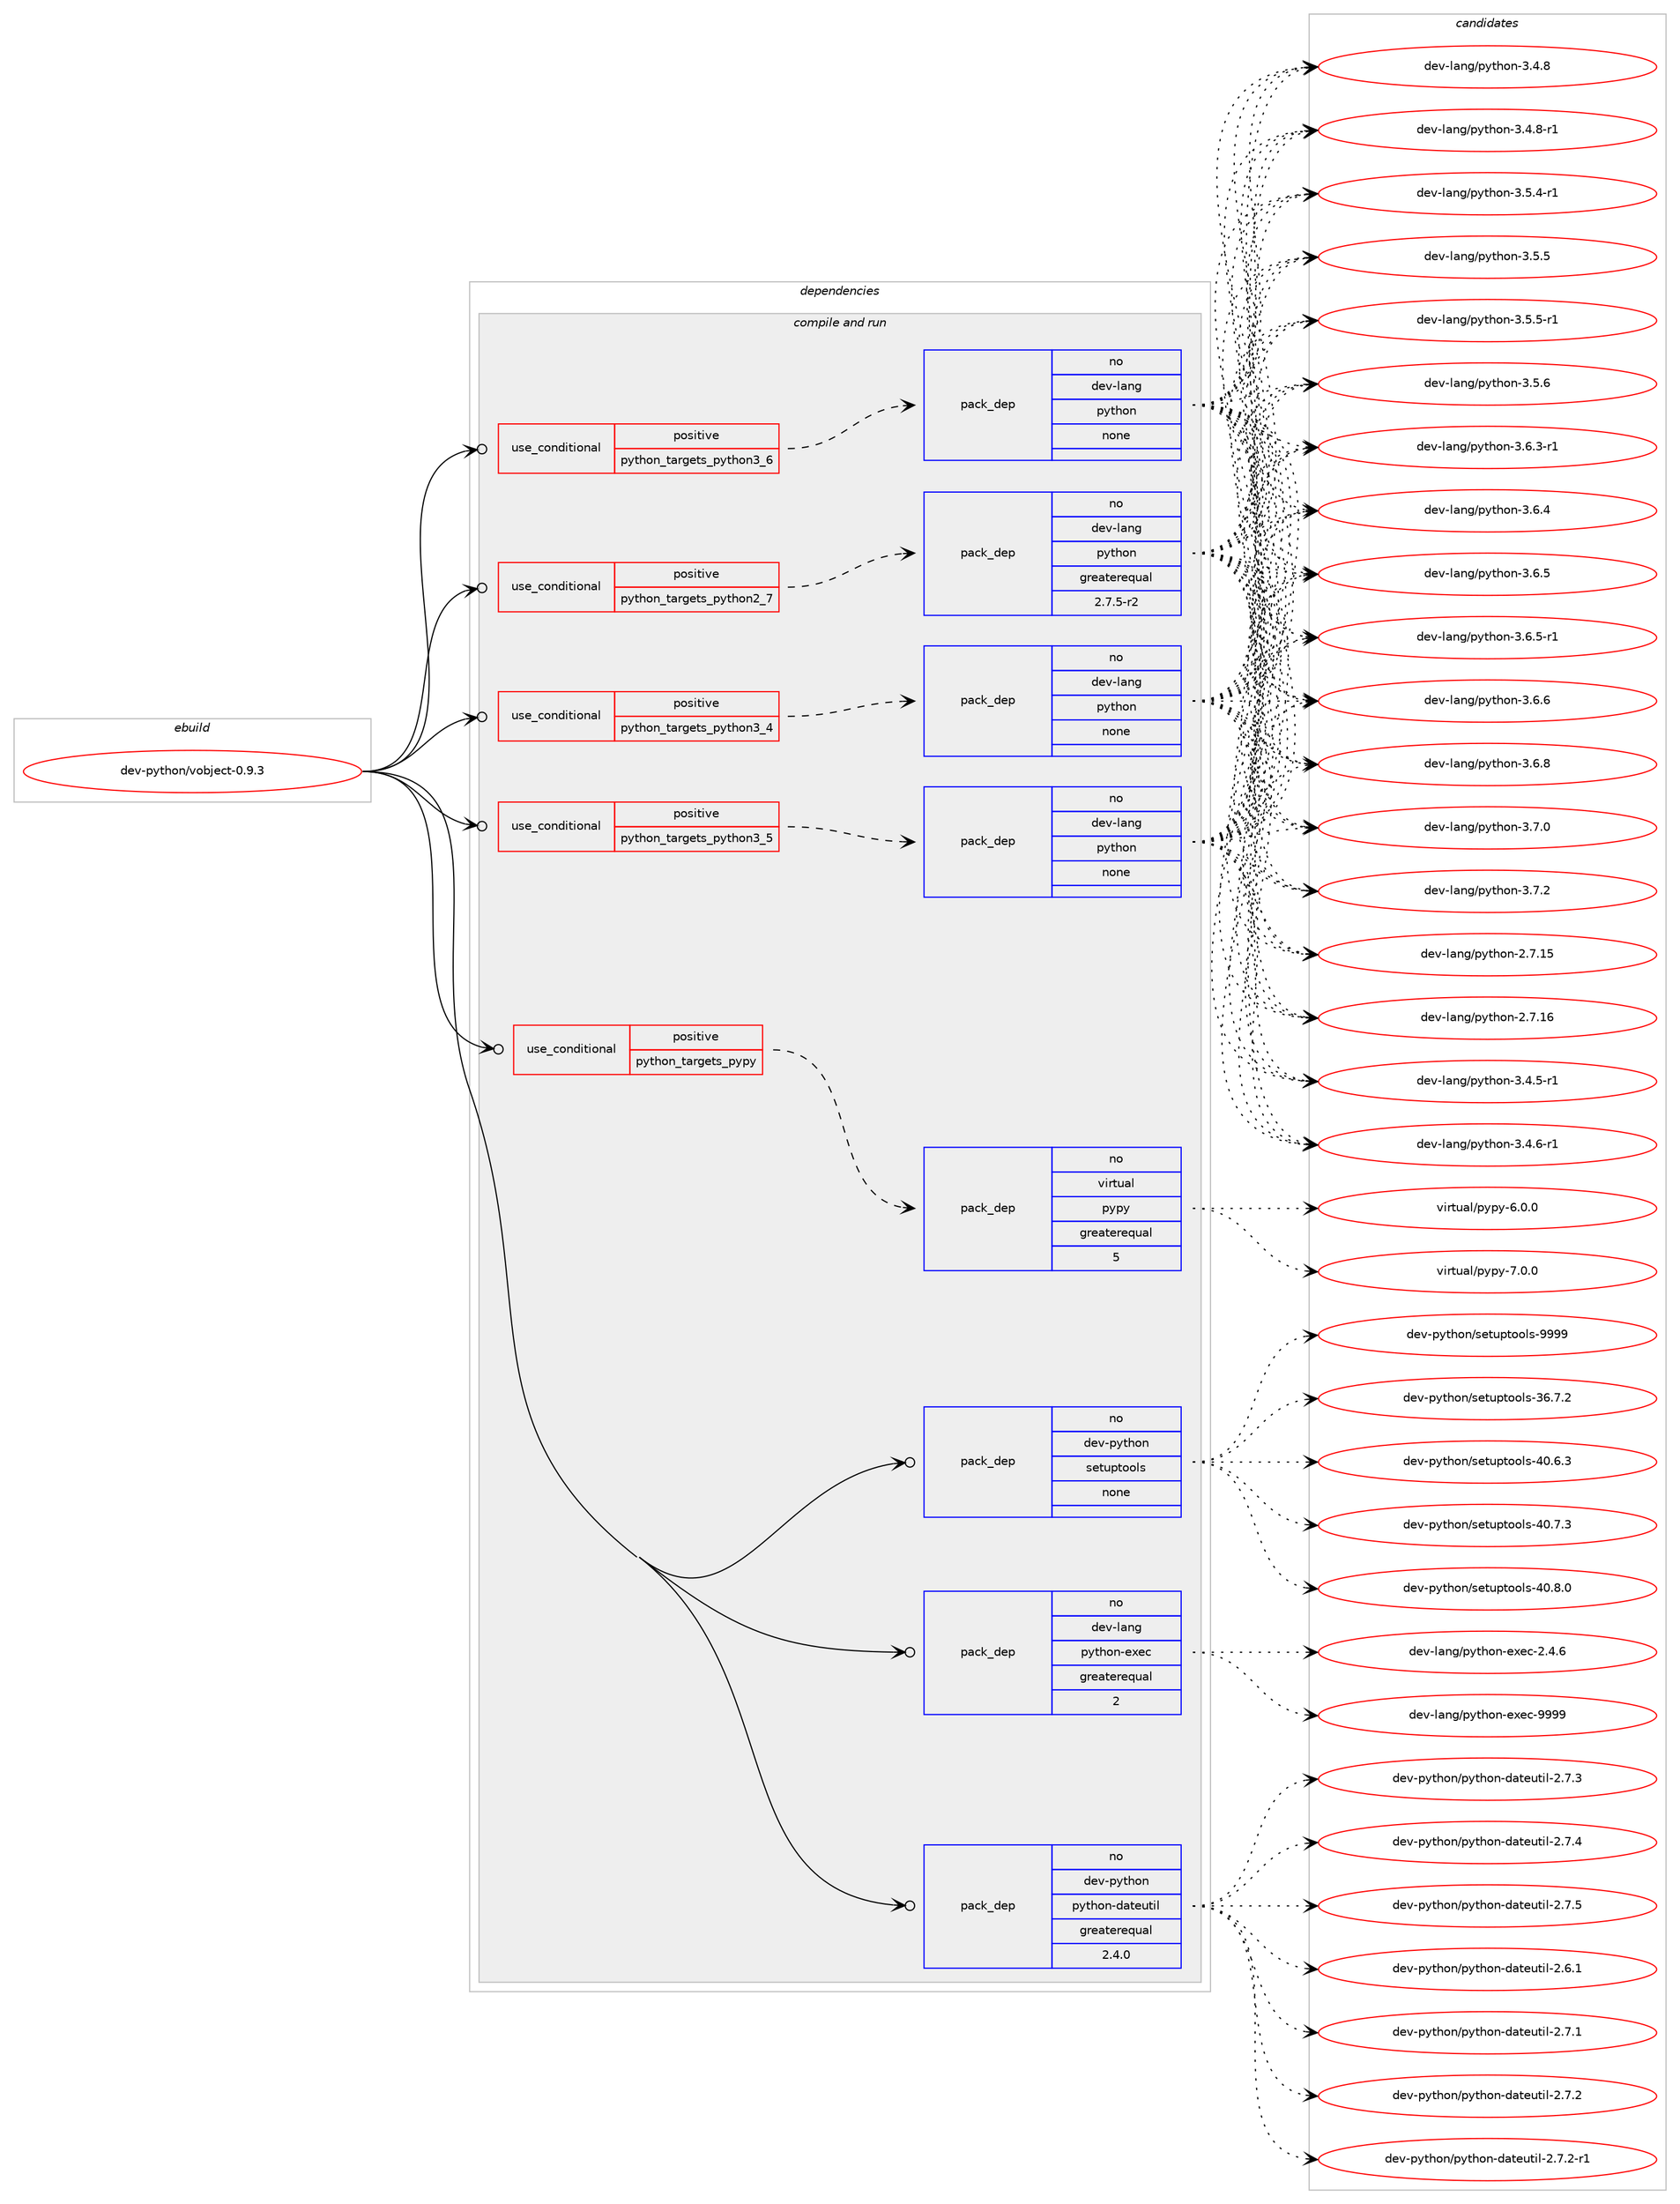 digraph prolog {

# *************
# Graph options
# *************

newrank=true;
concentrate=true;
compound=true;
graph [rankdir=LR,fontname=Helvetica,fontsize=10,ranksep=1.5];#, ranksep=2.5, nodesep=0.2];
edge  [arrowhead=vee];
node  [fontname=Helvetica,fontsize=10];

# **********
# The ebuild
# **********

subgraph cluster_leftcol {
color=gray;
rank=same;
label=<<i>ebuild</i>>;
id [label="dev-python/vobject-0.9.3", color=red, width=4, href="../dev-python/vobject-0.9.3.svg"];
}

# ****************
# The dependencies
# ****************

subgraph cluster_midcol {
color=gray;
label=<<i>dependencies</i>>;
subgraph cluster_compile {
fillcolor="#eeeeee";
style=filled;
label=<<i>compile</i>>;
}
subgraph cluster_compileandrun {
fillcolor="#eeeeee";
style=filled;
label=<<i>compile and run</i>>;
subgraph cond386530 {
dependency1447134 [label=<<TABLE BORDER="0" CELLBORDER="1" CELLSPACING="0" CELLPADDING="4"><TR><TD ROWSPAN="3" CELLPADDING="10">use_conditional</TD></TR><TR><TD>positive</TD></TR><TR><TD>python_targets_pypy</TD></TR></TABLE>>, shape=none, color=red];
subgraph pack1037234 {
dependency1447135 [label=<<TABLE BORDER="0" CELLBORDER="1" CELLSPACING="0" CELLPADDING="4" WIDTH="220"><TR><TD ROWSPAN="6" CELLPADDING="30">pack_dep</TD></TR><TR><TD WIDTH="110">no</TD></TR><TR><TD>virtual</TD></TR><TR><TD>pypy</TD></TR><TR><TD>greaterequal</TD></TR><TR><TD>5</TD></TR></TABLE>>, shape=none, color=blue];
}
dependency1447134:e -> dependency1447135:w [weight=20,style="dashed",arrowhead="vee"];
}
id:e -> dependency1447134:w [weight=20,style="solid",arrowhead="odotvee"];
subgraph cond386531 {
dependency1447136 [label=<<TABLE BORDER="0" CELLBORDER="1" CELLSPACING="0" CELLPADDING="4"><TR><TD ROWSPAN="3" CELLPADDING="10">use_conditional</TD></TR><TR><TD>positive</TD></TR><TR><TD>python_targets_python2_7</TD></TR></TABLE>>, shape=none, color=red];
subgraph pack1037235 {
dependency1447137 [label=<<TABLE BORDER="0" CELLBORDER="1" CELLSPACING="0" CELLPADDING="4" WIDTH="220"><TR><TD ROWSPAN="6" CELLPADDING="30">pack_dep</TD></TR><TR><TD WIDTH="110">no</TD></TR><TR><TD>dev-lang</TD></TR><TR><TD>python</TD></TR><TR><TD>greaterequal</TD></TR><TR><TD>2.7.5-r2</TD></TR></TABLE>>, shape=none, color=blue];
}
dependency1447136:e -> dependency1447137:w [weight=20,style="dashed",arrowhead="vee"];
}
id:e -> dependency1447136:w [weight=20,style="solid",arrowhead="odotvee"];
subgraph cond386532 {
dependency1447138 [label=<<TABLE BORDER="0" CELLBORDER="1" CELLSPACING="0" CELLPADDING="4"><TR><TD ROWSPAN="3" CELLPADDING="10">use_conditional</TD></TR><TR><TD>positive</TD></TR><TR><TD>python_targets_python3_4</TD></TR></TABLE>>, shape=none, color=red];
subgraph pack1037236 {
dependency1447139 [label=<<TABLE BORDER="0" CELLBORDER="1" CELLSPACING="0" CELLPADDING="4" WIDTH="220"><TR><TD ROWSPAN="6" CELLPADDING="30">pack_dep</TD></TR><TR><TD WIDTH="110">no</TD></TR><TR><TD>dev-lang</TD></TR><TR><TD>python</TD></TR><TR><TD>none</TD></TR><TR><TD></TD></TR></TABLE>>, shape=none, color=blue];
}
dependency1447138:e -> dependency1447139:w [weight=20,style="dashed",arrowhead="vee"];
}
id:e -> dependency1447138:w [weight=20,style="solid",arrowhead="odotvee"];
subgraph cond386533 {
dependency1447140 [label=<<TABLE BORDER="0" CELLBORDER="1" CELLSPACING="0" CELLPADDING="4"><TR><TD ROWSPAN="3" CELLPADDING="10">use_conditional</TD></TR><TR><TD>positive</TD></TR><TR><TD>python_targets_python3_5</TD></TR></TABLE>>, shape=none, color=red];
subgraph pack1037237 {
dependency1447141 [label=<<TABLE BORDER="0" CELLBORDER="1" CELLSPACING="0" CELLPADDING="4" WIDTH="220"><TR><TD ROWSPAN="6" CELLPADDING="30">pack_dep</TD></TR><TR><TD WIDTH="110">no</TD></TR><TR><TD>dev-lang</TD></TR><TR><TD>python</TD></TR><TR><TD>none</TD></TR><TR><TD></TD></TR></TABLE>>, shape=none, color=blue];
}
dependency1447140:e -> dependency1447141:w [weight=20,style="dashed",arrowhead="vee"];
}
id:e -> dependency1447140:w [weight=20,style="solid",arrowhead="odotvee"];
subgraph cond386534 {
dependency1447142 [label=<<TABLE BORDER="0" CELLBORDER="1" CELLSPACING="0" CELLPADDING="4"><TR><TD ROWSPAN="3" CELLPADDING="10">use_conditional</TD></TR><TR><TD>positive</TD></TR><TR><TD>python_targets_python3_6</TD></TR></TABLE>>, shape=none, color=red];
subgraph pack1037238 {
dependency1447143 [label=<<TABLE BORDER="0" CELLBORDER="1" CELLSPACING="0" CELLPADDING="4" WIDTH="220"><TR><TD ROWSPAN="6" CELLPADDING="30">pack_dep</TD></TR><TR><TD WIDTH="110">no</TD></TR><TR><TD>dev-lang</TD></TR><TR><TD>python</TD></TR><TR><TD>none</TD></TR><TR><TD></TD></TR></TABLE>>, shape=none, color=blue];
}
dependency1447142:e -> dependency1447143:w [weight=20,style="dashed",arrowhead="vee"];
}
id:e -> dependency1447142:w [weight=20,style="solid",arrowhead="odotvee"];
subgraph pack1037239 {
dependency1447144 [label=<<TABLE BORDER="0" CELLBORDER="1" CELLSPACING="0" CELLPADDING="4" WIDTH="220"><TR><TD ROWSPAN="6" CELLPADDING="30">pack_dep</TD></TR><TR><TD WIDTH="110">no</TD></TR><TR><TD>dev-lang</TD></TR><TR><TD>python-exec</TD></TR><TR><TD>greaterequal</TD></TR><TR><TD>2</TD></TR></TABLE>>, shape=none, color=blue];
}
id:e -> dependency1447144:w [weight=20,style="solid",arrowhead="odotvee"];
subgraph pack1037240 {
dependency1447145 [label=<<TABLE BORDER="0" CELLBORDER="1" CELLSPACING="0" CELLPADDING="4" WIDTH="220"><TR><TD ROWSPAN="6" CELLPADDING="30">pack_dep</TD></TR><TR><TD WIDTH="110">no</TD></TR><TR><TD>dev-python</TD></TR><TR><TD>python-dateutil</TD></TR><TR><TD>greaterequal</TD></TR><TR><TD>2.4.0</TD></TR></TABLE>>, shape=none, color=blue];
}
id:e -> dependency1447145:w [weight=20,style="solid",arrowhead="odotvee"];
subgraph pack1037241 {
dependency1447146 [label=<<TABLE BORDER="0" CELLBORDER="1" CELLSPACING="0" CELLPADDING="4" WIDTH="220"><TR><TD ROWSPAN="6" CELLPADDING="30">pack_dep</TD></TR><TR><TD WIDTH="110">no</TD></TR><TR><TD>dev-python</TD></TR><TR><TD>setuptools</TD></TR><TR><TD>none</TD></TR><TR><TD></TD></TR></TABLE>>, shape=none, color=blue];
}
id:e -> dependency1447146:w [weight=20,style="solid",arrowhead="odotvee"];
}
subgraph cluster_run {
fillcolor="#eeeeee";
style=filled;
label=<<i>run</i>>;
}
}

# **************
# The candidates
# **************

subgraph cluster_choices {
rank=same;
color=gray;
label=<<i>candidates</i>>;

subgraph choice1037234 {
color=black;
nodesep=1;
choice1181051141161179710847112121112121455446484648 [label="virtual/pypy-6.0.0", color=red, width=4,href="../virtual/pypy-6.0.0.svg"];
choice1181051141161179710847112121112121455546484648 [label="virtual/pypy-7.0.0", color=red, width=4,href="../virtual/pypy-7.0.0.svg"];
dependency1447135:e -> choice1181051141161179710847112121112121455446484648:w [style=dotted,weight="100"];
dependency1447135:e -> choice1181051141161179710847112121112121455546484648:w [style=dotted,weight="100"];
}
subgraph choice1037235 {
color=black;
nodesep=1;
choice10010111845108971101034711212111610411111045504655464953 [label="dev-lang/python-2.7.15", color=red, width=4,href="../dev-lang/python-2.7.15.svg"];
choice10010111845108971101034711212111610411111045504655464954 [label="dev-lang/python-2.7.16", color=red, width=4,href="../dev-lang/python-2.7.16.svg"];
choice1001011184510897110103471121211161041111104551465246534511449 [label="dev-lang/python-3.4.5-r1", color=red, width=4,href="../dev-lang/python-3.4.5-r1.svg"];
choice1001011184510897110103471121211161041111104551465246544511449 [label="dev-lang/python-3.4.6-r1", color=red, width=4,href="../dev-lang/python-3.4.6-r1.svg"];
choice100101118451089711010347112121116104111110455146524656 [label="dev-lang/python-3.4.8", color=red, width=4,href="../dev-lang/python-3.4.8.svg"];
choice1001011184510897110103471121211161041111104551465246564511449 [label="dev-lang/python-3.4.8-r1", color=red, width=4,href="../dev-lang/python-3.4.8-r1.svg"];
choice1001011184510897110103471121211161041111104551465346524511449 [label="dev-lang/python-3.5.4-r1", color=red, width=4,href="../dev-lang/python-3.5.4-r1.svg"];
choice100101118451089711010347112121116104111110455146534653 [label="dev-lang/python-3.5.5", color=red, width=4,href="../dev-lang/python-3.5.5.svg"];
choice1001011184510897110103471121211161041111104551465346534511449 [label="dev-lang/python-3.5.5-r1", color=red, width=4,href="../dev-lang/python-3.5.5-r1.svg"];
choice100101118451089711010347112121116104111110455146534654 [label="dev-lang/python-3.5.6", color=red, width=4,href="../dev-lang/python-3.5.6.svg"];
choice1001011184510897110103471121211161041111104551465446514511449 [label="dev-lang/python-3.6.3-r1", color=red, width=4,href="../dev-lang/python-3.6.3-r1.svg"];
choice100101118451089711010347112121116104111110455146544652 [label="dev-lang/python-3.6.4", color=red, width=4,href="../dev-lang/python-3.6.4.svg"];
choice100101118451089711010347112121116104111110455146544653 [label="dev-lang/python-3.6.5", color=red, width=4,href="../dev-lang/python-3.6.5.svg"];
choice1001011184510897110103471121211161041111104551465446534511449 [label="dev-lang/python-3.6.5-r1", color=red, width=4,href="../dev-lang/python-3.6.5-r1.svg"];
choice100101118451089711010347112121116104111110455146544654 [label="dev-lang/python-3.6.6", color=red, width=4,href="../dev-lang/python-3.6.6.svg"];
choice100101118451089711010347112121116104111110455146544656 [label="dev-lang/python-3.6.8", color=red, width=4,href="../dev-lang/python-3.6.8.svg"];
choice100101118451089711010347112121116104111110455146554648 [label="dev-lang/python-3.7.0", color=red, width=4,href="../dev-lang/python-3.7.0.svg"];
choice100101118451089711010347112121116104111110455146554650 [label="dev-lang/python-3.7.2", color=red, width=4,href="../dev-lang/python-3.7.2.svg"];
dependency1447137:e -> choice10010111845108971101034711212111610411111045504655464953:w [style=dotted,weight="100"];
dependency1447137:e -> choice10010111845108971101034711212111610411111045504655464954:w [style=dotted,weight="100"];
dependency1447137:e -> choice1001011184510897110103471121211161041111104551465246534511449:w [style=dotted,weight="100"];
dependency1447137:e -> choice1001011184510897110103471121211161041111104551465246544511449:w [style=dotted,weight="100"];
dependency1447137:e -> choice100101118451089711010347112121116104111110455146524656:w [style=dotted,weight="100"];
dependency1447137:e -> choice1001011184510897110103471121211161041111104551465246564511449:w [style=dotted,weight="100"];
dependency1447137:e -> choice1001011184510897110103471121211161041111104551465346524511449:w [style=dotted,weight="100"];
dependency1447137:e -> choice100101118451089711010347112121116104111110455146534653:w [style=dotted,weight="100"];
dependency1447137:e -> choice1001011184510897110103471121211161041111104551465346534511449:w [style=dotted,weight="100"];
dependency1447137:e -> choice100101118451089711010347112121116104111110455146534654:w [style=dotted,weight="100"];
dependency1447137:e -> choice1001011184510897110103471121211161041111104551465446514511449:w [style=dotted,weight="100"];
dependency1447137:e -> choice100101118451089711010347112121116104111110455146544652:w [style=dotted,weight="100"];
dependency1447137:e -> choice100101118451089711010347112121116104111110455146544653:w [style=dotted,weight="100"];
dependency1447137:e -> choice1001011184510897110103471121211161041111104551465446534511449:w [style=dotted,weight="100"];
dependency1447137:e -> choice100101118451089711010347112121116104111110455146544654:w [style=dotted,weight="100"];
dependency1447137:e -> choice100101118451089711010347112121116104111110455146544656:w [style=dotted,weight="100"];
dependency1447137:e -> choice100101118451089711010347112121116104111110455146554648:w [style=dotted,weight="100"];
dependency1447137:e -> choice100101118451089711010347112121116104111110455146554650:w [style=dotted,weight="100"];
}
subgraph choice1037236 {
color=black;
nodesep=1;
choice10010111845108971101034711212111610411111045504655464953 [label="dev-lang/python-2.7.15", color=red, width=4,href="../dev-lang/python-2.7.15.svg"];
choice10010111845108971101034711212111610411111045504655464954 [label="dev-lang/python-2.7.16", color=red, width=4,href="../dev-lang/python-2.7.16.svg"];
choice1001011184510897110103471121211161041111104551465246534511449 [label="dev-lang/python-3.4.5-r1", color=red, width=4,href="../dev-lang/python-3.4.5-r1.svg"];
choice1001011184510897110103471121211161041111104551465246544511449 [label="dev-lang/python-3.4.6-r1", color=red, width=4,href="../dev-lang/python-3.4.6-r1.svg"];
choice100101118451089711010347112121116104111110455146524656 [label="dev-lang/python-3.4.8", color=red, width=4,href="../dev-lang/python-3.4.8.svg"];
choice1001011184510897110103471121211161041111104551465246564511449 [label="dev-lang/python-3.4.8-r1", color=red, width=4,href="../dev-lang/python-3.4.8-r1.svg"];
choice1001011184510897110103471121211161041111104551465346524511449 [label="dev-lang/python-3.5.4-r1", color=red, width=4,href="../dev-lang/python-3.5.4-r1.svg"];
choice100101118451089711010347112121116104111110455146534653 [label="dev-lang/python-3.5.5", color=red, width=4,href="../dev-lang/python-3.5.5.svg"];
choice1001011184510897110103471121211161041111104551465346534511449 [label="dev-lang/python-3.5.5-r1", color=red, width=4,href="../dev-lang/python-3.5.5-r1.svg"];
choice100101118451089711010347112121116104111110455146534654 [label="dev-lang/python-3.5.6", color=red, width=4,href="../dev-lang/python-3.5.6.svg"];
choice1001011184510897110103471121211161041111104551465446514511449 [label="dev-lang/python-3.6.3-r1", color=red, width=4,href="../dev-lang/python-3.6.3-r1.svg"];
choice100101118451089711010347112121116104111110455146544652 [label="dev-lang/python-3.6.4", color=red, width=4,href="../dev-lang/python-3.6.4.svg"];
choice100101118451089711010347112121116104111110455146544653 [label="dev-lang/python-3.6.5", color=red, width=4,href="../dev-lang/python-3.6.5.svg"];
choice1001011184510897110103471121211161041111104551465446534511449 [label="dev-lang/python-3.6.5-r1", color=red, width=4,href="../dev-lang/python-3.6.5-r1.svg"];
choice100101118451089711010347112121116104111110455146544654 [label="dev-lang/python-3.6.6", color=red, width=4,href="../dev-lang/python-3.6.6.svg"];
choice100101118451089711010347112121116104111110455146544656 [label="dev-lang/python-3.6.8", color=red, width=4,href="../dev-lang/python-3.6.8.svg"];
choice100101118451089711010347112121116104111110455146554648 [label="dev-lang/python-3.7.0", color=red, width=4,href="../dev-lang/python-3.7.0.svg"];
choice100101118451089711010347112121116104111110455146554650 [label="dev-lang/python-3.7.2", color=red, width=4,href="../dev-lang/python-3.7.2.svg"];
dependency1447139:e -> choice10010111845108971101034711212111610411111045504655464953:w [style=dotted,weight="100"];
dependency1447139:e -> choice10010111845108971101034711212111610411111045504655464954:w [style=dotted,weight="100"];
dependency1447139:e -> choice1001011184510897110103471121211161041111104551465246534511449:w [style=dotted,weight="100"];
dependency1447139:e -> choice1001011184510897110103471121211161041111104551465246544511449:w [style=dotted,weight="100"];
dependency1447139:e -> choice100101118451089711010347112121116104111110455146524656:w [style=dotted,weight="100"];
dependency1447139:e -> choice1001011184510897110103471121211161041111104551465246564511449:w [style=dotted,weight="100"];
dependency1447139:e -> choice1001011184510897110103471121211161041111104551465346524511449:w [style=dotted,weight="100"];
dependency1447139:e -> choice100101118451089711010347112121116104111110455146534653:w [style=dotted,weight="100"];
dependency1447139:e -> choice1001011184510897110103471121211161041111104551465346534511449:w [style=dotted,weight="100"];
dependency1447139:e -> choice100101118451089711010347112121116104111110455146534654:w [style=dotted,weight="100"];
dependency1447139:e -> choice1001011184510897110103471121211161041111104551465446514511449:w [style=dotted,weight="100"];
dependency1447139:e -> choice100101118451089711010347112121116104111110455146544652:w [style=dotted,weight="100"];
dependency1447139:e -> choice100101118451089711010347112121116104111110455146544653:w [style=dotted,weight="100"];
dependency1447139:e -> choice1001011184510897110103471121211161041111104551465446534511449:w [style=dotted,weight="100"];
dependency1447139:e -> choice100101118451089711010347112121116104111110455146544654:w [style=dotted,weight="100"];
dependency1447139:e -> choice100101118451089711010347112121116104111110455146544656:w [style=dotted,weight="100"];
dependency1447139:e -> choice100101118451089711010347112121116104111110455146554648:w [style=dotted,weight="100"];
dependency1447139:e -> choice100101118451089711010347112121116104111110455146554650:w [style=dotted,weight="100"];
}
subgraph choice1037237 {
color=black;
nodesep=1;
choice10010111845108971101034711212111610411111045504655464953 [label="dev-lang/python-2.7.15", color=red, width=4,href="../dev-lang/python-2.7.15.svg"];
choice10010111845108971101034711212111610411111045504655464954 [label="dev-lang/python-2.7.16", color=red, width=4,href="../dev-lang/python-2.7.16.svg"];
choice1001011184510897110103471121211161041111104551465246534511449 [label="dev-lang/python-3.4.5-r1", color=red, width=4,href="../dev-lang/python-3.4.5-r1.svg"];
choice1001011184510897110103471121211161041111104551465246544511449 [label="dev-lang/python-3.4.6-r1", color=red, width=4,href="../dev-lang/python-3.4.6-r1.svg"];
choice100101118451089711010347112121116104111110455146524656 [label="dev-lang/python-3.4.8", color=red, width=4,href="../dev-lang/python-3.4.8.svg"];
choice1001011184510897110103471121211161041111104551465246564511449 [label="dev-lang/python-3.4.8-r1", color=red, width=4,href="../dev-lang/python-3.4.8-r1.svg"];
choice1001011184510897110103471121211161041111104551465346524511449 [label="dev-lang/python-3.5.4-r1", color=red, width=4,href="../dev-lang/python-3.5.4-r1.svg"];
choice100101118451089711010347112121116104111110455146534653 [label="dev-lang/python-3.5.5", color=red, width=4,href="../dev-lang/python-3.5.5.svg"];
choice1001011184510897110103471121211161041111104551465346534511449 [label="dev-lang/python-3.5.5-r1", color=red, width=4,href="../dev-lang/python-3.5.5-r1.svg"];
choice100101118451089711010347112121116104111110455146534654 [label="dev-lang/python-3.5.6", color=red, width=4,href="../dev-lang/python-3.5.6.svg"];
choice1001011184510897110103471121211161041111104551465446514511449 [label="dev-lang/python-3.6.3-r1", color=red, width=4,href="../dev-lang/python-3.6.3-r1.svg"];
choice100101118451089711010347112121116104111110455146544652 [label="dev-lang/python-3.6.4", color=red, width=4,href="../dev-lang/python-3.6.4.svg"];
choice100101118451089711010347112121116104111110455146544653 [label="dev-lang/python-3.6.5", color=red, width=4,href="../dev-lang/python-3.6.5.svg"];
choice1001011184510897110103471121211161041111104551465446534511449 [label="dev-lang/python-3.6.5-r1", color=red, width=4,href="../dev-lang/python-3.6.5-r1.svg"];
choice100101118451089711010347112121116104111110455146544654 [label="dev-lang/python-3.6.6", color=red, width=4,href="../dev-lang/python-3.6.6.svg"];
choice100101118451089711010347112121116104111110455146544656 [label="dev-lang/python-3.6.8", color=red, width=4,href="../dev-lang/python-3.6.8.svg"];
choice100101118451089711010347112121116104111110455146554648 [label="dev-lang/python-3.7.0", color=red, width=4,href="../dev-lang/python-3.7.0.svg"];
choice100101118451089711010347112121116104111110455146554650 [label="dev-lang/python-3.7.2", color=red, width=4,href="../dev-lang/python-3.7.2.svg"];
dependency1447141:e -> choice10010111845108971101034711212111610411111045504655464953:w [style=dotted,weight="100"];
dependency1447141:e -> choice10010111845108971101034711212111610411111045504655464954:w [style=dotted,weight="100"];
dependency1447141:e -> choice1001011184510897110103471121211161041111104551465246534511449:w [style=dotted,weight="100"];
dependency1447141:e -> choice1001011184510897110103471121211161041111104551465246544511449:w [style=dotted,weight="100"];
dependency1447141:e -> choice100101118451089711010347112121116104111110455146524656:w [style=dotted,weight="100"];
dependency1447141:e -> choice1001011184510897110103471121211161041111104551465246564511449:w [style=dotted,weight="100"];
dependency1447141:e -> choice1001011184510897110103471121211161041111104551465346524511449:w [style=dotted,weight="100"];
dependency1447141:e -> choice100101118451089711010347112121116104111110455146534653:w [style=dotted,weight="100"];
dependency1447141:e -> choice1001011184510897110103471121211161041111104551465346534511449:w [style=dotted,weight="100"];
dependency1447141:e -> choice100101118451089711010347112121116104111110455146534654:w [style=dotted,weight="100"];
dependency1447141:e -> choice1001011184510897110103471121211161041111104551465446514511449:w [style=dotted,weight="100"];
dependency1447141:e -> choice100101118451089711010347112121116104111110455146544652:w [style=dotted,weight="100"];
dependency1447141:e -> choice100101118451089711010347112121116104111110455146544653:w [style=dotted,weight="100"];
dependency1447141:e -> choice1001011184510897110103471121211161041111104551465446534511449:w [style=dotted,weight="100"];
dependency1447141:e -> choice100101118451089711010347112121116104111110455146544654:w [style=dotted,weight="100"];
dependency1447141:e -> choice100101118451089711010347112121116104111110455146544656:w [style=dotted,weight="100"];
dependency1447141:e -> choice100101118451089711010347112121116104111110455146554648:w [style=dotted,weight="100"];
dependency1447141:e -> choice100101118451089711010347112121116104111110455146554650:w [style=dotted,weight="100"];
}
subgraph choice1037238 {
color=black;
nodesep=1;
choice10010111845108971101034711212111610411111045504655464953 [label="dev-lang/python-2.7.15", color=red, width=4,href="../dev-lang/python-2.7.15.svg"];
choice10010111845108971101034711212111610411111045504655464954 [label="dev-lang/python-2.7.16", color=red, width=4,href="../dev-lang/python-2.7.16.svg"];
choice1001011184510897110103471121211161041111104551465246534511449 [label="dev-lang/python-3.4.5-r1", color=red, width=4,href="../dev-lang/python-3.4.5-r1.svg"];
choice1001011184510897110103471121211161041111104551465246544511449 [label="dev-lang/python-3.4.6-r1", color=red, width=4,href="../dev-lang/python-3.4.6-r1.svg"];
choice100101118451089711010347112121116104111110455146524656 [label="dev-lang/python-3.4.8", color=red, width=4,href="../dev-lang/python-3.4.8.svg"];
choice1001011184510897110103471121211161041111104551465246564511449 [label="dev-lang/python-3.4.8-r1", color=red, width=4,href="../dev-lang/python-3.4.8-r1.svg"];
choice1001011184510897110103471121211161041111104551465346524511449 [label="dev-lang/python-3.5.4-r1", color=red, width=4,href="../dev-lang/python-3.5.4-r1.svg"];
choice100101118451089711010347112121116104111110455146534653 [label="dev-lang/python-3.5.5", color=red, width=4,href="../dev-lang/python-3.5.5.svg"];
choice1001011184510897110103471121211161041111104551465346534511449 [label="dev-lang/python-3.5.5-r1", color=red, width=4,href="../dev-lang/python-3.5.5-r1.svg"];
choice100101118451089711010347112121116104111110455146534654 [label="dev-lang/python-3.5.6", color=red, width=4,href="../dev-lang/python-3.5.6.svg"];
choice1001011184510897110103471121211161041111104551465446514511449 [label="dev-lang/python-3.6.3-r1", color=red, width=4,href="../dev-lang/python-3.6.3-r1.svg"];
choice100101118451089711010347112121116104111110455146544652 [label="dev-lang/python-3.6.4", color=red, width=4,href="../dev-lang/python-3.6.4.svg"];
choice100101118451089711010347112121116104111110455146544653 [label="dev-lang/python-3.6.5", color=red, width=4,href="../dev-lang/python-3.6.5.svg"];
choice1001011184510897110103471121211161041111104551465446534511449 [label="dev-lang/python-3.6.5-r1", color=red, width=4,href="../dev-lang/python-3.6.5-r1.svg"];
choice100101118451089711010347112121116104111110455146544654 [label="dev-lang/python-3.6.6", color=red, width=4,href="../dev-lang/python-3.6.6.svg"];
choice100101118451089711010347112121116104111110455146544656 [label="dev-lang/python-3.6.8", color=red, width=4,href="../dev-lang/python-3.6.8.svg"];
choice100101118451089711010347112121116104111110455146554648 [label="dev-lang/python-3.7.0", color=red, width=4,href="../dev-lang/python-3.7.0.svg"];
choice100101118451089711010347112121116104111110455146554650 [label="dev-lang/python-3.7.2", color=red, width=4,href="../dev-lang/python-3.7.2.svg"];
dependency1447143:e -> choice10010111845108971101034711212111610411111045504655464953:w [style=dotted,weight="100"];
dependency1447143:e -> choice10010111845108971101034711212111610411111045504655464954:w [style=dotted,weight="100"];
dependency1447143:e -> choice1001011184510897110103471121211161041111104551465246534511449:w [style=dotted,weight="100"];
dependency1447143:e -> choice1001011184510897110103471121211161041111104551465246544511449:w [style=dotted,weight="100"];
dependency1447143:e -> choice100101118451089711010347112121116104111110455146524656:w [style=dotted,weight="100"];
dependency1447143:e -> choice1001011184510897110103471121211161041111104551465246564511449:w [style=dotted,weight="100"];
dependency1447143:e -> choice1001011184510897110103471121211161041111104551465346524511449:w [style=dotted,weight="100"];
dependency1447143:e -> choice100101118451089711010347112121116104111110455146534653:w [style=dotted,weight="100"];
dependency1447143:e -> choice1001011184510897110103471121211161041111104551465346534511449:w [style=dotted,weight="100"];
dependency1447143:e -> choice100101118451089711010347112121116104111110455146534654:w [style=dotted,weight="100"];
dependency1447143:e -> choice1001011184510897110103471121211161041111104551465446514511449:w [style=dotted,weight="100"];
dependency1447143:e -> choice100101118451089711010347112121116104111110455146544652:w [style=dotted,weight="100"];
dependency1447143:e -> choice100101118451089711010347112121116104111110455146544653:w [style=dotted,weight="100"];
dependency1447143:e -> choice1001011184510897110103471121211161041111104551465446534511449:w [style=dotted,weight="100"];
dependency1447143:e -> choice100101118451089711010347112121116104111110455146544654:w [style=dotted,weight="100"];
dependency1447143:e -> choice100101118451089711010347112121116104111110455146544656:w [style=dotted,weight="100"];
dependency1447143:e -> choice100101118451089711010347112121116104111110455146554648:w [style=dotted,weight="100"];
dependency1447143:e -> choice100101118451089711010347112121116104111110455146554650:w [style=dotted,weight="100"];
}
subgraph choice1037239 {
color=black;
nodesep=1;
choice1001011184510897110103471121211161041111104510112010199455046524654 [label="dev-lang/python-exec-2.4.6", color=red, width=4,href="../dev-lang/python-exec-2.4.6.svg"];
choice10010111845108971101034711212111610411111045101120101994557575757 [label="dev-lang/python-exec-9999", color=red, width=4,href="../dev-lang/python-exec-9999.svg"];
dependency1447144:e -> choice1001011184510897110103471121211161041111104510112010199455046524654:w [style=dotted,weight="100"];
dependency1447144:e -> choice10010111845108971101034711212111610411111045101120101994557575757:w [style=dotted,weight="100"];
}
subgraph choice1037240 {
color=black;
nodesep=1;
choice10010111845112121116104111110471121211161041111104510097116101117116105108455046544649 [label="dev-python/python-dateutil-2.6.1", color=red, width=4,href="../dev-python/python-dateutil-2.6.1.svg"];
choice10010111845112121116104111110471121211161041111104510097116101117116105108455046554649 [label="dev-python/python-dateutil-2.7.1", color=red, width=4,href="../dev-python/python-dateutil-2.7.1.svg"];
choice10010111845112121116104111110471121211161041111104510097116101117116105108455046554650 [label="dev-python/python-dateutil-2.7.2", color=red, width=4,href="../dev-python/python-dateutil-2.7.2.svg"];
choice100101118451121211161041111104711212111610411111045100971161011171161051084550465546504511449 [label="dev-python/python-dateutil-2.7.2-r1", color=red, width=4,href="../dev-python/python-dateutil-2.7.2-r1.svg"];
choice10010111845112121116104111110471121211161041111104510097116101117116105108455046554651 [label="dev-python/python-dateutil-2.7.3", color=red, width=4,href="../dev-python/python-dateutil-2.7.3.svg"];
choice10010111845112121116104111110471121211161041111104510097116101117116105108455046554652 [label="dev-python/python-dateutil-2.7.4", color=red, width=4,href="../dev-python/python-dateutil-2.7.4.svg"];
choice10010111845112121116104111110471121211161041111104510097116101117116105108455046554653 [label="dev-python/python-dateutil-2.7.5", color=red, width=4,href="../dev-python/python-dateutil-2.7.5.svg"];
dependency1447145:e -> choice10010111845112121116104111110471121211161041111104510097116101117116105108455046544649:w [style=dotted,weight="100"];
dependency1447145:e -> choice10010111845112121116104111110471121211161041111104510097116101117116105108455046554649:w [style=dotted,weight="100"];
dependency1447145:e -> choice10010111845112121116104111110471121211161041111104510097116101117116105108455046554650:w [style=dotted,weight="100"];
dependency1447145:e -> choice100101118451121211161041111104711212111610411111045100971161011171161051084550465546504511449:w [style=dotted,weight="100"];
dependency1447145:e -> choice10010111845112121116104111110471121211161041111104510097116101117116105108455046554651:w [style=dotted,weight="100"];
dependency1447145:e -> choice10010111845112121116104111110471121211161041111104510097116101117116105108455046554652:w [style=dotted,weight="100"];
dependency1447145:e -> choice10010111845112121116104111110471121211161041111104510097116101117116105108455046554653:w [style=dotted,weight="100"];
}
subgraph choice1037241 {
color=black;
nodesep=1;
choice100101118451121211161041111104711510111611711211611111110811545515446554650 [label="dev-python/setuptools-36.7.2", color=red, width=4,href="../dev-python/setuptools-36.7.2.svg"];
choice100101118451121211161041111104711510111611711211611111110811545524846544651 [label="dev-python/setuptools-40.6.3", color=red, width=4,href="../dev-python/setuptools-40.6.3.svg"];
choice100101118451121211161041111104711510111611711211611111110811545524846554651 [label="dev-python/setuptools-40.7.3", color=red, width=4,href="../dev-python/setuptools-40.7.3.svg"];
choice100101118451121211161041111104711510111611711211611111110811545524846564648 [label="dev-python/setuptools-40.8.0", color=red, width=4,href="../dev-python/setuptools-40.8.0.svg"];
choice10010111845112121116104111110471151011161171121161111111081154557575757 [label="dev-python/setuptools-9999", color=red, width=4,href="../dev-python/setuptools-9999.svg"];
dependency1447146:e -> choice100101118451121211161041111104711510111611711211611111110811545515446554650:w [style=dotted,weight="100"];
dependency1447146:e -> choice100101118451121211161041111104711510111611711211611111110811545524846544651:w [style=dotted,weight="100"];
dependency1447146:e -> choice100101118451121211161041111104711510111611711211611111110811545524846554651:w [style=dotted,weight="100"];
dependency1447146:e -> choice100101118451121211161041111104711510111611711211611111110811545524846564648:w [style=dotted,weight="100"];
dependency1447146:e -> choice10010111845112121116104111110471151011161171121161111111081154557575757:w [style=dotted,weight="100"];
}
}

}
